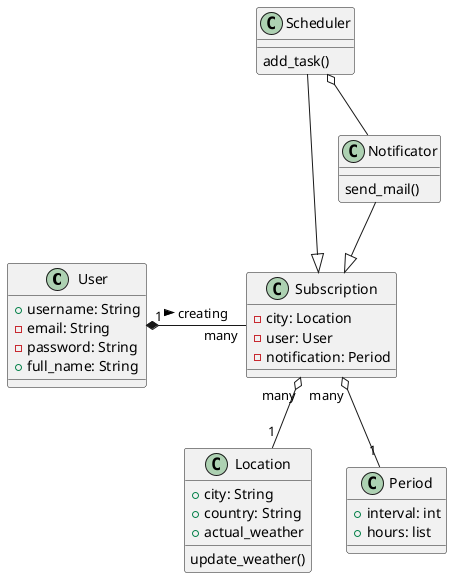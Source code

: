 @startuml

class User {
    +username: String
    -email: String
    -password: String
    +full_name: String

}

class Subscription {
    -city: Location
    -user: User
    -notification: Period

}

class Location {
    +city: String
    +country: String
    +actual_weather

    update_weather()
}

class Period {
    +interval: int
    +hours: list


}

class Notificator {

    send_mail()
}

class Scheduler {
    add_task()
}

User "1" *- "many" Subscription : creating >
Subscription "many" o-- "1" Period
Subscription "many" o-- "1" Location
Notificator --|> Subscription
Scheduler o-- Notificator
Scheduler --|> Subscription

@enduml